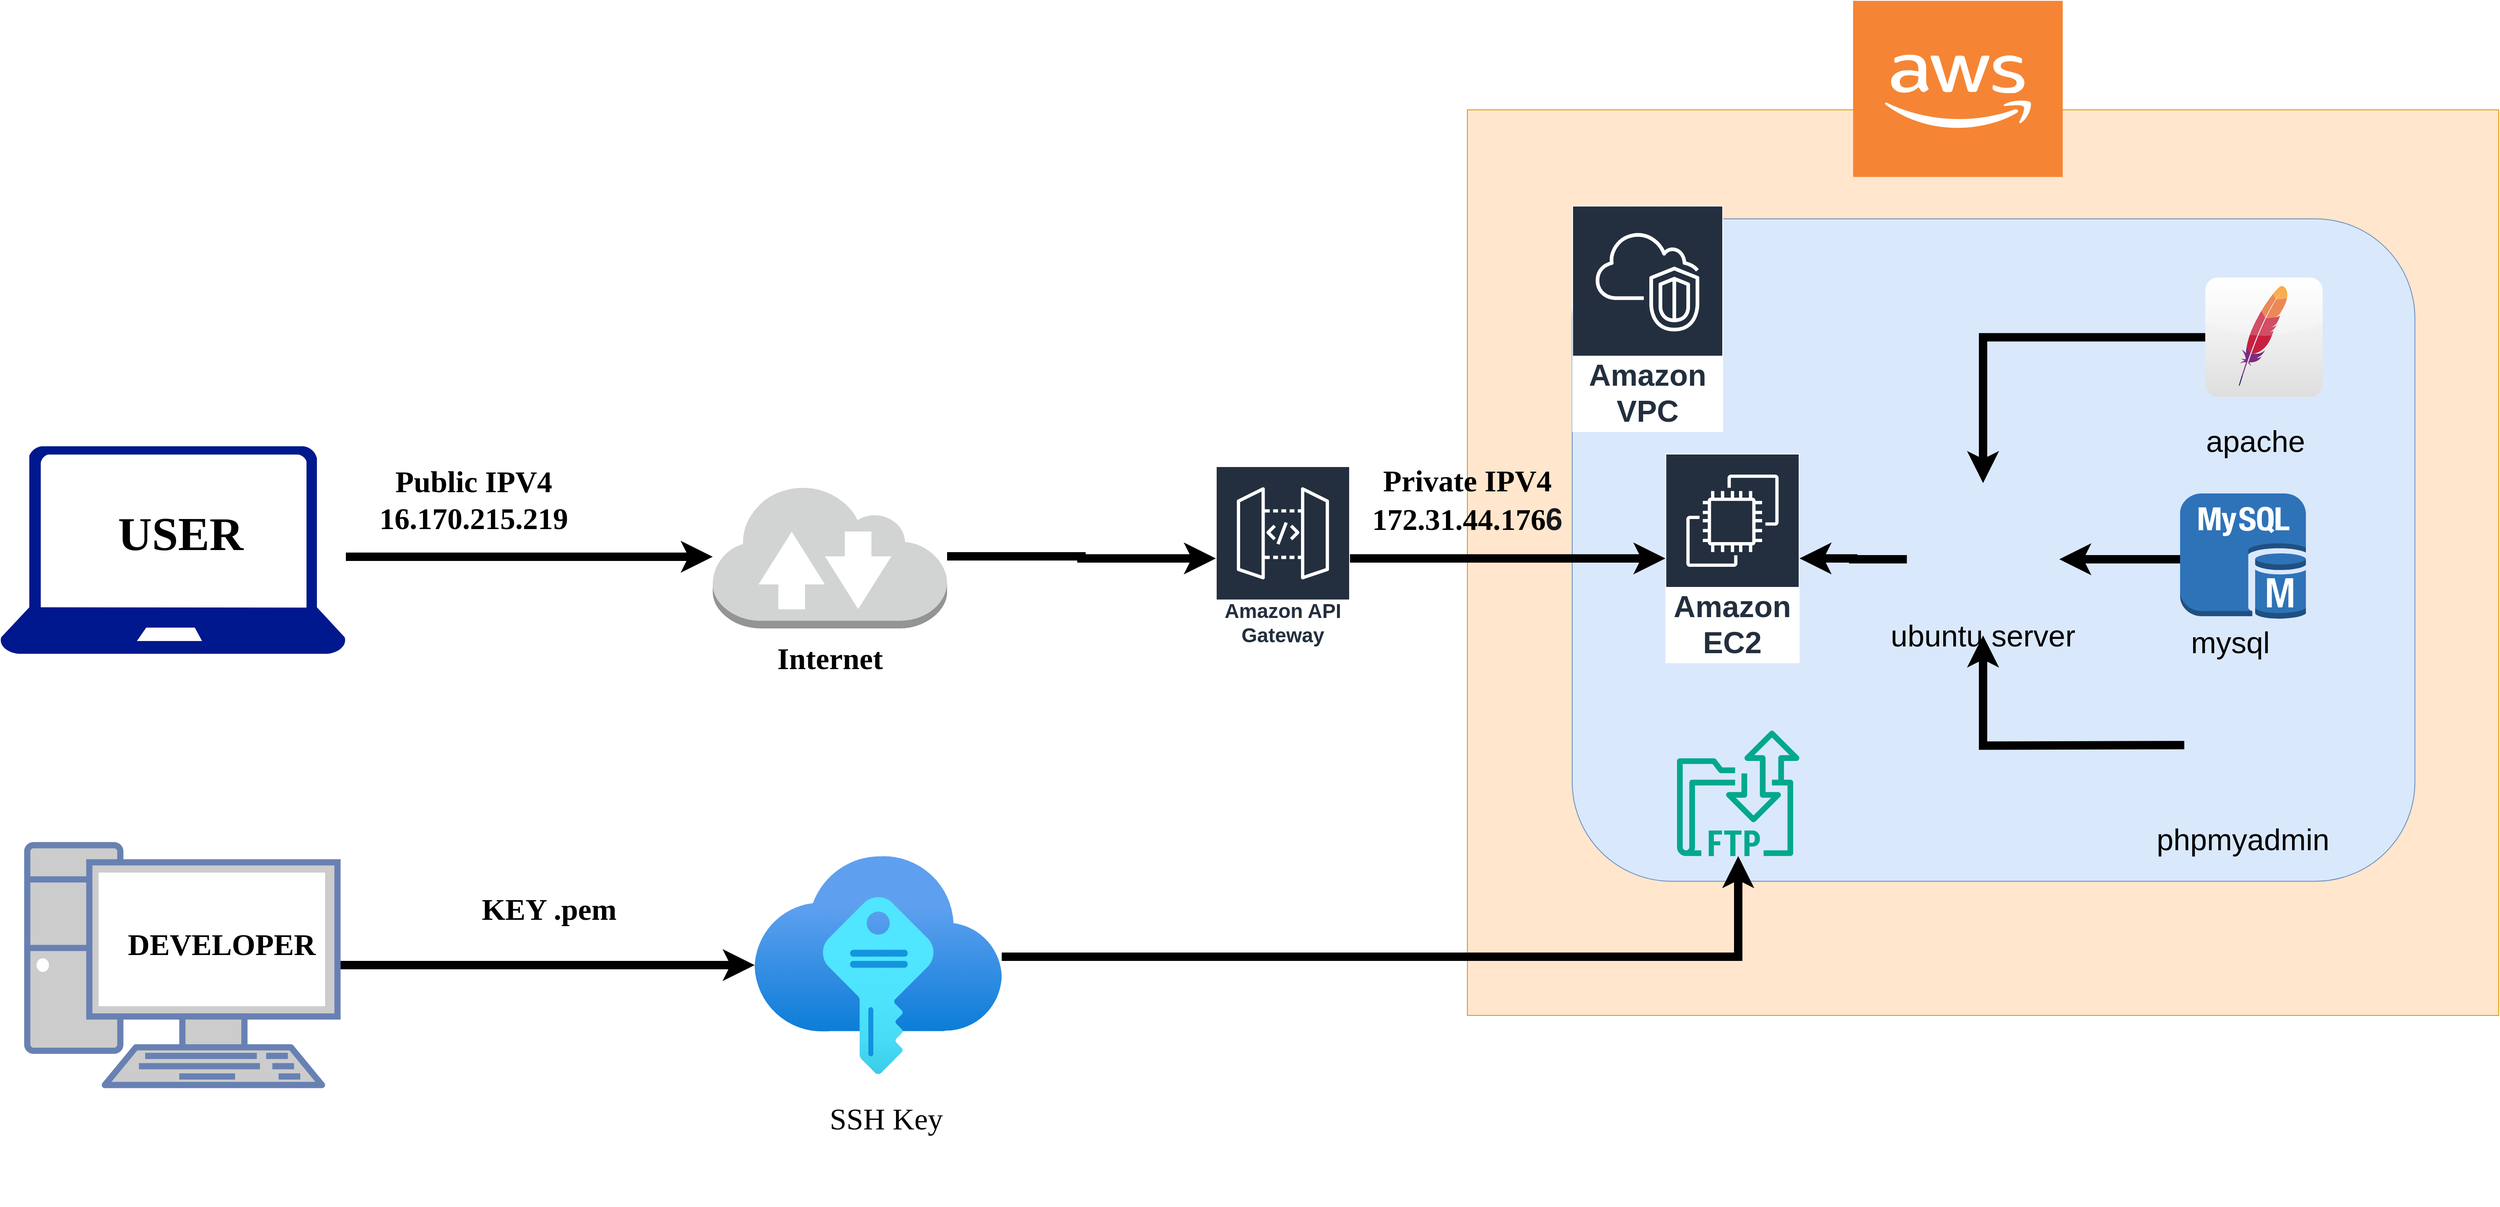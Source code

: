 <mxfile version="24.3.1" type="github">
  <diagram name="Página-1" id="oVaEgiJdiTL3DDmX3KHA">
    <mxGraphModel dx="6681" dy="3257" grid="1" gridSize="10" guides="1" tooltips="1" connect="1" arrows="1" fold="1" page="1" pageScale="1" pageWidth="827" pageHeight="1169" math="0" shadow="0">
      <root>
        <mxCell id="0" />
        <mxCell id="1" parent="0" />
        <mxCell id="VRDyyH-_hqpiAX2L6ovN-33" value="" style="rounded=0;whiteSpace=wrap;html=1;fillColor=#ffe6cc;strokeColor=#d79b00;" vertex="1" parent="1">
          <mxGeometry x="-210" y="-250" width="1230" height="1080" as="geometry" />
        </mxCell>
        <mxCell id="VRDyyH-_hqpiAX2L6ovN-4" value="" style="outlineConnect=0;dashed=0;verticalLabelPosition=bottom;verticalAlign=top;align=center;html=1;shape=mxgraph.aws3.cloud_2;fillColor=#F58534;gradientColor=none;" vertex="1" parent="1">
          <mxGeometry x="250" y="-380" width="250" height="210" as="geometry" />
        </mxCell>
        <mxCell id="VRDyyH-_hqpiAX2L6ovN-19" value="&lt;font style=&quot;font-size: 36px;&quot;&gt;&lt;span style=&quot;font-family: &amp;quot;Times New Roman&amp;quot;; text-align: start; white-space: pre;&quot;&gt;&lt;b&gt;Private IPV4&lt;/b&gt;&lt;/span&gt;&lt;/font&gt;&lt;div&gt;&lt;div style=&quot;text-align: start;&quot;&gt;&lt;font face=&quot;Times New Roman&quot;&gt;&lt;span style=&quot;font-size: 36px; white-space: pre;&quot;&gt;&lt;b&gt;172.31.44.176&lt;/b&gt;&lt;/span&gt;&lt;/font&gt;&lt;b style=&quot;font-size: 36px; color: rgb(22, 25, 31); font-family: &amp;quot;Amazon Ember&amp;quot;, &amp;quot;Helvetica Neue&amp;quot;, Roboto, Arial, sans-serif;&quot;&gt;6&lt;/b&gt;&lt;/div&gt;&lt;div style=&quot;&quot;&gt;&lt;div style=&quot;font-size: 36px;&quot;&gt;&lt;span style=&quot;font-family: &amp;quot;Times New Roman&amp;quot;; text-align: start; white-space: pre;&quot;&gt;&lt;br&gt;&lt;/span&gt;&lt;/div&gt;&lt;/div&gt;&lt;/div&gt;" style="text;html=1;align=center;verticalAlign=middle;whiteSpace=wrap;rounded=0;" vertex="1" parent="1">
          <mxGeometry x="-335" y="170.13" width="250" height="135.75" as="geometry" />
        </mxCell>
        <mxCell id="VRDyyH-_hqpiAX2L6ovN-21" value="&lt;font style=&quot;font-size: 24px;&quot;&gt;Amazon API Gateway&lt;/font&gt;" style="sketch=0;outlineConnect=0;fontColor=#232F3E;gradientColor=none;strokeColor=#ffffff;fillColor=#232F3E;dashed=0;verticalLabelPosition=middle;verticalAlign=bottom;align=center;html=1;whiteSpace=wrap;fontSize=10;fontStyle=1;spacing=3;shape=mxgraph.aws4.productIcon;prIcon=mxgraph.aws4.api_gateway;" vertex="1" parent="1">
          <mxGeometry x="-510" y="175" width="160" height="220" as="geometry" />
        </mxCell>
        <mxCell id="VRDyyH-_hqpiAX2L6ovN-25" style="edgeStyle=orthogonalEdgeStyle;rounded=0;orthogonalLoop=1;jettySize=auto;html=1;strokeWidth=10;" edge="1" parent="1" source="VRDyyH-_hqpiAX2L6ovN-24" target="VRDyyH-_hqpiAX2L6ovN-21">
          <mxGeometry relative="1" as="geometry" />
        </mxCell>
        <mxCell id="VRDyyH-_hqpiAX2L6ovN-24" value="" style="outlineConnect=0;dashed=0;verticalLabelPosition=bottom;verticalAlign=top;align=center;html=1;shape=mxgraph.aws3.internet_2;fillColor=#D2D3D3;gradientColor=none;" vertex="1" parent="1">
          <mxGeometry x="-1110" y="196.5" width="279.5" height="172" as="geometry" />
        </mxCell>
        <mxCell id="VRDyyH-_hqpiAX2L6ovN-26" value="&lt;div style=&quot;&quot;&gt;&lt;div style=&quot;&quot;&gt;&lt;span style=&quot;font-family: &amp;quot;Times New Roman&amp;quot;; text-align: start; white-space: pre;&quot;&gt;&lt;font style=&quot;font-size: 36px;&quot;&gt;&lt;b&gt;Internet&lt;/b&gt;&lt;/font&gt;&lt;/span&gt;&lt;/div&gt;&lt;/div&gt;" style="text;html=1;align=center;verticalAlign=middle;whiteSpace=wrap;rounded=0;" vertex="1" parent="1">
          <mxGeometry x="-1085.25" y="357.5" width="230" height="95" as="geometry" />
        </mxCell>
        <mxCell id="VRDyyH-_hqpiAX2L6ovN-29" value="&lt;font style=&quot;font-size: 36px;&quot;&gt;&lt;span style=&quot;font-family: &amp;quot;Times New Roman&amp;quot;; text-align: start; white-space: pre;&quot;&gt;&lt;b&gt;Public IPV4&lt;/b&gt;&lt;/span&gt;&lt;/font&gt;&lt;div&gt;&lt;font style=&quot;font-size: 36px;&quot;&gt;&lt;b&gt;&lt;span style=&quot;font-family: &amp;quot;Times New Roman&amp;quot;; text-align: start; white-space: pre;&quot;&gt;16.170.215.219&lt;/span&gt;&lt;br&gt;&lt;/b&gt;&lt;/font&gt;&lt;div style=&quot;font-size: 36px;&quot;&gt;&lt;span style=&quot;font-family: &amp;quot;Times New Roman&amp;quot;; text-align: start; white-space: pre;&quot;&gt;&lt;br&gt;&lt;/span&gt;&lt;/div&gt;&lt;/div&gt;" style="text;html=1;align=center;verticalAlign=middle;whiteSpace=wrap;rounded=0;" vertex="1" parent="1">
          <mxGeometry x="-1520" y="193" width="250" height="90" as="geometry" />
        </mxCell>
        <mxCell id="VRDyyH-_hqpiAX2L6ovN-2" value="" style="rounded=1;whiteSpace=wrap;html=1;fillColor=#dae8fc;strokeColor=#6c8ebf;" vertex="1" parent="1">
          <mxGeometry x="-85" y="-120" width="1005" height="790" as="geometry" />
        </mxCell>
        <mxCell id="VRDyyH-_hqpiAX2L6ovN-3" value="&lt;font style=&quot;font-size: 36px;&quot;&gt;Amazon EC2&lt;/font&gt;" style="sketch=0;outlineConnect=0;fontColor=#232F3E;gradientColor=none;strokeColor=#ffffff;fillColor=#232F3E;dashed=0;verticalLabelPosition=middle;verticalAlign=bottom;align=center;html=1;whiteSpace=wrap;fontSize=10;fontStyle=1;spacing=3;shape=mxgraph.aws4.productIcon;prIcon=mxgraph.aws4.ec2;" vertex="1" parent="1">
          <mxGeometry x="26.15" y="160" width="160" height="250" as="geometry" />
        </mxCell>
        <mxCell id="VRDyyH-_hqpiAX2L6ovN-10" value="" style="edgeStyle=orthogonalEdgeStyle;rounded=0;orthogonalLoop=1;jettySize=auto;html=1;strokeWidth=10;" edge="1" parent="1" source="VRDyyH-_hqpiAX2L6ovN-5" target="VRDyyH-_hqpiAX2L6ovN-3">
          <mxGeometry relative="1" as="geometry" />
        </mxCell>
        <mxCell id="VRDyyH-_hqpiAX2L6ovN-5" value="" style="shape=image;html=1;verticalAlign=top;verticalLabelPosition=bottom;labelBackgroundColor=#ffffff;imageAspect=0;aspect=fixed;image=https://cdn1.iconfinder.com/data/icons/operating-system-flat-1/30/ubuntu-128.png" vertex="1" parent="1">
          <mxGeometry x="314.12" y="195.12" width="181.75" height="181.75" as="geometry" />
        </mxCell>
        <mxCell id="VRDyyH-_hqpiAX2L6ovN-11" style="edgeStyle=orthogonalEdgeStyle;rounded=0;orthogonalLoop=1;jettySize=auto;html=1;strokeWidth=10;" edge="1" parent="1" source="VRDyyH-_hqpiAX2L6ovN-6" target="VRDyyH-_hqpiAX2L6ovN-5">
          <mxGeometry relative="1" as="geometry" />
        </mxCell>
        <mxCell id="VRDyyH-_hqpiAX2L6ovN-6" value="" style="dashed=0;outlineConnect=0;html=1;align=center;labelPosition=center;verticalLabelPosition=bottom;verticalAlign=top;shape=mxgraph.webicons.apache;gradientColor=#DFDEDE" vertex="1" parent="1">
          <mxGeometry x="670" y="-50" width="140" height="142.4" as="geometry" />
        </mxCell>
        <mxCell id="VRDyyH-_hqpiAX2L6ovN-12" value="" style="edgeStyle=orthogonalEdgeStyle;rounded=0;orthogonalLoop=1;jettySize=auto;html=1;strokeWidth=10;" edge="1" parent="1" source="VRDyyH-_hqpiAX2L6ovN-7" target="VRDyyH-_hqpiAX2L6ovN-5">
          <mxGeometry relative="1" as="geometry">
            <Array as="points">
              <mxPoint x="600" y="286" />
              <mxPoint x="600" y="286" />
            </Array>
          </mxGeometry>
        </mxCell>
        <mxCell id="VRDyyH-_hqpiAX2L6ovN-7" value="" style="outlineConnect=0;dashed=0;verticalLabelPosition=bottom;verticalAlign=top;align=center;html=1;shape=mxgraph.aws3.mysql_db_instance;fillColor=#2E73B8;gradientColor=none;" vertex="1" parent="1">
          <mxGeometry x="640" y="207.5" width="150" height="150" as="geometry" />
        </mxCell>
        <mxCell id="VRDyyH-_hqpiAX2L6ovN-13" style="edgeStyle=orthogonalEdgeStyle;rounded=0;orthogonalLoop=1;jettySize=auto;html=1;strokeWidth=10;" edge="1" parent="1" target="VRDyyH-_hqpiAX2L6ovN-5">
          <mxGeometry relative="1" as="geometry">
            <mxPoint x="645" y="507.667" as="sourcePoint" />
          </mxGeometry>
        </mxCell>
        <mxCell id="VRDyyH-_hqpiAX2L6ovN-15" value="&lt;span style=&quot;font-size: 36px;&quot;&gt;mysql&lt;/span&gt;" style="text;html=1;align=center;verticalAlign=middle;whiteSpace=wrap;rounded=0;" vertex="1" parent="1">
          <mxGeometry x="620" y="350" width="160" height="70" as="geometry" />
        </mxCell>
        <mxCell id="VRDyyH-_hqpiAX2L6ovN-16" value="&lt;font style=&quot;font-size: 36px;&quot;&gt;phpmyadmin&lt;/font&gt;" style="text;html=1;align=center;verticalAlign=middle;whiteSpace=wrap;rounded=0;" vertex="1" parent="1">
          <mxGeometry x="635.0" y="585" width="160" height="70" as="geometry" />
        </mxCell>
        <mxCell id="VRDyyH-_hqpiAX2L6ovN-17" value="&lt;font style=&quot;font-size: 36px;&quot;&gt;apache&lt;/font&gt;" style="text;html=1;align=center;verticalAlign=middle;whiteSpace=wrap;rounded=0;" vertex="1" parent="1">
          <mxGeometry x="650" y="110" width="160" height="70" as="geometry" />
        </mxCell>
        <mxCell id="VRDyyH-_hqpiAX2L6ovN-18" value="&lt;font style=&quot;font-size: 36px;&quot;&gt;ubuntu server&lt;/font&gt;" style="text;html=1;align=center;verticalAlign=middle;whiteSpace=wrap;rounded=0;" vertex="1" parent="1">
          <mxGeometry x="274.99" y="341.75" width="260" height="70" as="geometry" />
        </mxCell>
        <mxCell id="VRDyyH-_hqpiAX2L6ovN-30" value="&lt;font style=&quot;font-size: 36px;&quot;&gt;Amazon VPC&lt;/font&gt;" style="sketch=0;outlineConnect=0;fontColor=#232F3E;gradientColor=none;strokeColor=#ffffff;fillColor=#232F3E;dashed=0;verticalLabelPosition=middle;verticalAlign=bottom;align=center;html=1;whiteSpace=wrap;fontSize=10;fontStyle=1;spacing=3;shape=mxgraph.aws4.productIcon;prIcon=mxgraph.aws4.vpc;" vertex="1" parent="1">
          <mxGeometry x="-85" y="-135.75" width="180" height="270" as="geometry" />
        </mxCell>
        <mxCell id="VRDyyH-_hqpiAX2L6ovN-22" style="edgeStyle=orthogonalEdgeStyle;rounded=0;orthogonalLoop=1;jettySize=auto;html=1;strokeWidth=10;" edge="1" parent="1" source="VRDyyH-_hqpiAX2L6ovN-21" target="VRDyyH-_hqpiAX2L6ovN-3">
          <mxGeometry relative="1" as="geometry" />
        </mxCell>
        <mxCell id="VRDyyH-_hqpiAX2L6ovN-34" value="" style="sketch=0;outlineConnect=0;fontColor=#232F3E;gradientColor=none;fillColor=#01A88D;strokeColor=none;dashed=0;verticalLabelPosition=bottom;verticalAlign=top;align=center;html=1;fontSize=12;fontStyle=0;aspect=fixed;shape=mxgraph.aws4.transfer_for_ftp_resource;" vertex="1" parent="1">
          <mxGeometry x="40" y="490" width="146.15" height="150" as="geometry" />
        </mxCell>
        <mxCell id="VRDyyH-_hqpiAX2L6ovN-38" value="&lt;div&gt;&lt;div style=&quot;font-size: 36px;&quot;&gt;&lt;span style=&quot;font-family: &amp;quot;Times New Roman&amp;quot;; text-align: start; white-space: pre;&quot;&gt;SSH Key&lt;/span&gt;&lt;/div&gt;&lt;/div&gt;" style="text;html=1;align=center;verticalAlign=middle;whiteSpace=wrap;rounded=0;" vertex="1" parent="1">
          <mxGeometry x="-1028.11" y="850" width="250" height="207.5" as="geometry" />
        </mxCell>
        <mxCell id="VRDyyH-_hqpiAX2L6ovN-41" style="edgeStyle=orthogonalEdgeStyle;rounded=0;orthogonalLoop=1;jettySize=auto;html=1;strokeWidth=10;" edge="1" parent="1" source="VRDyyH-_hqpiAX2L6ovN-39" target="VRDyyH-_hqpiAX2L6ovN-34">
          <mxGeometry relative="1" as="geometry">
            <Array as="points">
              <mxPoint x="113" y="760" />
            </Array>
          </mxGeometry>
        </mxCell>
        <mxCell id="VRDyyH-_hqpiAX2L6ovN-39" value="" style="image;aspect=fixed;html=1;points=[];align=center;fontSize=12;image=img/lib/azure2/other/SSH_Keys.svg;" vertex="1" parent="1">
          <mxGeometry x="-1060.0" y="640" width="294.67" height="260" as="geometry" />
        </mxCell>
        <mxCell id="VRDyyH-_hqpiAX2L6ovN-42" value="" style="shape=image;verticalLabelPosition=bottom;labelBackgroundColor=default;verticalAlign=top;aspect=fixed;imageAspect=0;image=https://upload.wikimedia.org/wikipedia/commons/thumb/4/4f/PhpMyAdmin_logo.svg/2560px-PhpMyAdmin_logo.svg.png;" vertex="1" parent="1">
          <mxGeometry x="570" y="437.5" width="251.12" height="140" as="geometry" />
        </mxCell>
        <mxCell id="VRDyyH-_hqpiAX2L6ovN-50" style="edgeStyle=orthogonalEdgeStyle;rounded=0;orthogonalLoop=1;jettySize=auto;html=1;strokeWidth=10;" edge="1" parent="1" source="VRDyyH-_hqpiAX2L6ovN-43" target="VRDyyH-_hqpiAX2L6ovN-24">
          <mxGeometry relative="1" as="geometry">
            <Array as="points">
              <mxPoint x="-1470" y="283" />
              <mxPoint x="-1470" y="283" />
            </Array>
          </mxGeometry>
        </mxCell>
        <mxCell id="VRDyyH-_hqpiAX2L6ovN-43" value="" style="sketch=0;aspect=fixed;pointerEvents=1;shadow=0;dashed=0;html=1;strokeColor=none;labelPosition=center;verticalLabelPosition=bottom;verticalAlign=top;align=center;fillColor=#00188D;shape=mxgraph.azure.laptop" vertex="1" parent="1">
          <mxGeometry x="-1960" y="151.25" width="412.5" height="247.5" as="geometry" />
        </mxCell>
        <mxCell id="VRDyyH-_hqpiAX2L6ovN-45" value="&lt;div&gt;&lt;div style=&quot;&quot;&gt;&lt;span style=&quot;font-family: &amp;quot;Times New Roman&amp;quot;; text-align: start; white-space: pre;&quot;&gt;&lt;b style=&quot;&quot;&gt;&lt;font style=&quot;font-size: 56px;&quot;&gt;USER&lt;/font&gt;&lt;/b&gt;&lt;/span&gt;&lt;/div&gt;&lt;/div&gt;" style="text;html=1;align=center;verticalAlign=middle;whiteSpace=wrap;rounded=0;" vertex="1" parent="1">
          <mxGeometry x="-1880" y="193" width="270.63" height="125.88" as="geometry" />
        </mxCell>
        <mxCell id="VRDyyH-_hqpiAX2L6ovN-47" style="edgeStyle=orthogonalEdgeStyle;rounded=0;orthogonalLoop=1;jettySize=auto;html=1;strokeWidth=10;" edge="1" parent="1" source="VRDyyH-_hqpiAX2L6ovN-46" target="VRDyyH-_hqpiAX2L6ovN-39">
          <mxGeometry relative="1" as="geometry" />
        </mxCell>
        <mxCell id="VRDyyH-_hqpiAX2L6ovN-46" value="" style="fontColor=#0066CC;verticalAlign=top;verticalLabelPosition=bottom;labelPosition=center;align=center;html=1;outlineConnect=0;fillColor=#CCCCCC;strokeColor=#6881B3;gradientColor=none;gradientDirection=north;strokeWidth=2;shape=mxgraph.networks.pc;" vertex="1" parent="1">
          <mxGeometry x="-1927.5" y="627" width="370" height="286" as="geometry" />
        </mxCell>
        <mxCell id="VRDyyH-_hqpiAX2L6ovN-48" value="&lt;div&gt;&lt;div style=&quot;font-size: 36px;&quot;&gt;&lt;span style=&quot;font-family: &amp;quot;Times New Roman&amp;quot;; text-align: start; white-space: pre;&quot;&gt;&lt;b&gt;DEVELOPER&lt;/b&gt;&lt;/span&gt;&lt;/div&gt;&lt;/div&gt;" style="text;html=1;align=center;verticalAlign=middle;whiteSpace=wrap;rounded=0;" vertex="1" parent="1">
          <mxGeometry x="-1820" y="710" width="248.75" height="72.5" as="geometry" />
        </mxCell>
        <mxCell id="VRDyyH-_hqpiAX2L6ovN-49" value="&lt;div&gt;&lt;div style=&quot;font-size: 36px;&quot;&gt;&lt;span style=&quot;font-family: &amp;quot;Times New Roman&amp;quot;; text-align: start; white-space: pre;&quot;&gt;&lt;b&gt;KEY .pem&lt;/b&gt;&lt;/span&gt;&lt;/div&gt;&lt;/div&gt;" style="text;html=1;align=center;verticalAlign=middle;whiteSpace=wrap;rounded=0;" vertex="1" parent="1">
          <mxGeometry x="-1430" y="600" width="250" height="207.5" as="geometry" />
        </mxCell>
      </root>
    </mxGraphModel>
  </diagram>
</mxfile>

